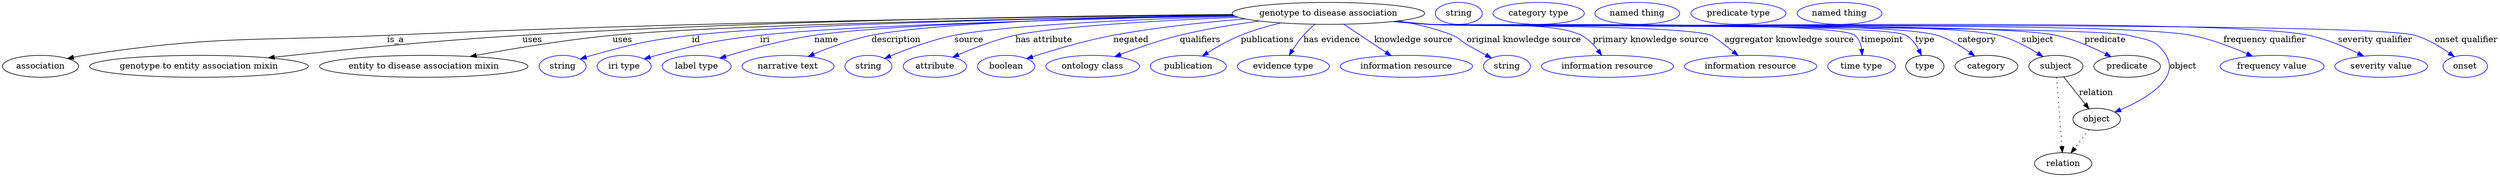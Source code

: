 digraph {
	graph [bb="0,0,4091.4,283"];
	node [label="\N"];
	"genotype to disease association"	[height=0.5,
		label="genotype to disease association",
		pos="2172.4,265",
		width=4.3871];
	association	[height=0.5,
		pos="62.394,178",
		width=1.7332];
	"genotype to disease association" -> association	[label=is_a,
		lp="645.39,221.5",
		pos="e,106.72,190.68 2015.6,262.7 1737,259.87 1137.2,251.52 631.39,229 410.24,219.15 353.31,228.88 134.39,196 128.62,195.13 122.62,194.04 \
116.66,192.82"];
	"genotype to entity association mixin"	[height=0.5,
		pos="322.39,178",
		width=4.9829];
	"genotype to disease association" -> "genotype to entity association mixin"	[label=uses,
		lp="868.89,221.5",
		pos="e,435.95,191.95 2015,263.26 1767.4,261.32 1271.9,254.32 852.39,229 712.97,220.58 553.46,204.68 446.17,193.06"];
	"entity to disease association mixin"	[height=0.5,
		pos="690.39,178",
		width=4.7482];
	"genotype to disease association" -> "entity to disease association mixin"	[label=uses,
		lp="1015.9,221.5",
		pos="e,766.54,194.17 2016.6,261.88 1744.2,257.74 1191.9,247.37 999.39,229 923.68,221.78 838.39,207.51 776.63,196.05"];
	id	[color=blue,
		height=0.5,
		label=string,
		pos="917.39,178",
		width=1.0652];
	"genotype to disease association" -> id	[color=blue,
		label=id,
		lp="1136.4,221.5",
		pos="e,946.37,190.01 2016.6,261.93 1769,258.09 1296.3,248.46 1129.4,229 1055.5,220.39 1037.1,215.79 965.39,196 962.28,195.14 959.08,194.18 \
955.89,193.17",
		style=solid];
	iri	[color=blue,
		height=0.5,
		label="iri type",
		pos="1018.4,178",
		width=1.2277];
	"genotype to disease association" -> iri	[color=blue,
		label=iri,
		lp="1249.4,221.5",
		pos="e,1051.3,190.22 2017.9,261.08 1793.1,256.34 1387,245.77 1241.4,229 1164.9,220.19 1145.9,215.12 1071.4,196 1068,195.13 1064.5,194.17 \
1061.1,193.16",
		style=solid];
	name	[color=blue,
		height=0.5,
		label="label type",
		pos="1137.4,178",
		width=1.5707];
	"genotype to disease association" -> name	[color=blue,
		label=name,
		lp="1350.4,221.5",
		pos="e,1175.4,191.39 2017.5,261.49 1811.5,257.46 1458.4,248.02 1330.4,229 1280.1,221.53 1224,206.17 1185.3,194.44",
		style=solid];
	description	[color=blue,
		height=0.5,
		label="narrative text",
		pos="1287.4,178",
		width=2.0943];
	"genotype to disease association" -> description	[color=blue,
		label=description,
		lp="1463.9,221.5",
		pos="e,1320.1,194.25 2016,262.29 1830.5,259.28 1532.6,251.07 1423.4,229 1390.9,222.43 1355.8,209.37 1329.4,198.24",
		style=solid];
	source	[color=blue,
		height=0.5,
		label=string,
		pos="1419.4,178",
		width=1.0652];
	"genotype to disease association" -> source	[color=blue,
		label=source,
		lp="1583.4,221.5",
		pos="e,1445.8,191.04 2020.1,260.23 1867.7,255.58 1644.2,246.1 1559.4,229 1522.8,221.63 1483,206.65 1455.1,195",
		style=solid];
	"has attribute"	[color=blue,
		height=0.5,
		label=attribute,
		pos="1527.4,178",
		width=1.4443];
	"genotype to disease association" -> "has attribute"	[color=blue,
		label="has attribute",
		lp="1705.4,221.5",
		pos="e,1556.5,193 2024,258.77 1897.4,253.41 1725.6,243.76 1658.4,229 1626.2,221.94 1591.5,208.38 1565.9,197.17",
		style=solid];
	negated	[color=blue,
		height=0.5,
		label=boolean,
		pos="1644.4,178",
		width=1.2999];
	"genotype to disease association" -> negated	[color=blue,
		label=negated,
		lp="1848.4,221.5",
		pos="e,1677.8,190.6 2035.9,255.88 1970.1,250.6 1890.2,242.15 1819.4,229 1773.7,220.52 1722.8,205.29 1687.7,193.86",
		style=solid];
	qualifiers	[color=blue,
		height=0.5,
		label="ontology class",
		pos="1785.4,178",
		width=2.1304];
	"genotype to disease association" -> qualifiers	[color=blue,
		label=qualifiers,
		lp="1961.9,221.5",
		pos="e,1821.8,193.95 2059.2,252.4 2017.7,246.93 1970.6,239.3 1928.4,229 1895.3,220.91 1859,208.18 1831.3,197.59",
		style=solid];
	publications	[color=blue,
		height=0.5,
		label=publication,
		pos="1942.4,178",
		width=1.7332];
	"genotype to disease association" -> publications	[color=blue,
		label=publications,
		lp="2072.4,221.5",
		pos="e,1965.5,194.94 2094.1,249.3 2072.4,244.07 2049.2,237.35 2028.4,229 2009.6,221.46 1990.1,210.36 1974.3,200.54",
		style=solid];
	"has evidence"	[color=blue,
		height=0.5,
		label="evidence type",
		pos="2098.4,178",
		width=2.0943];
	"genotype to disease association" -> "has evidence"	[color=blue,
		label="has evidence",
		lp="2177.9,221.5",
		pos="e,2108,196.05 2150.1,246.9 2143.7,241.51 2137,235.31 2131.4,229 2124.8,221.56 2118.6,212.72 2113.3,204.55",
		style=solid];
	"knowledge source"	[color=blue,
		height=0.5,
		label="information resource",
		pos="2300.4,178",
		width=3.015];
	"genotype to disease association" -> "knowledge source"	[color=blue,
		label="knowledge source",
		lp="2311.9,221.5",
		pos="e,2275.3,195.54 2197.7,247.08 2212.2,237.38 2230.8,224.99 2247.4,214 2253.6,209.85 2260.3,205.43 2266.8,201.18",
		style=solid];
	"original knowledge source"	[color=blue,
		height=0.5,
		label=string,
		pos="2465.4,178",
		width=1.0652];
	"genotype to disease association" -> "original knowledge source"	[color=blue,
		label="original knowledge source",
		lp="2493.4,221.5",
		pos="e,2440,191.77 2287.7,252.62 2317.2,247.45 2348.5,239.93 2376.4,229 2387.8,224.54 2388.9,220.2 2399.4,214 2409.5,208.05 2420.7,201.94 \
2430.9,196.52",
		style=solid];
	"primary knowledge source"	[color=blue,
		height=0.5,
		label="information resource",
		pos="2630.4,178",
		width=3.015];
	"genotype to disease association" -> "primary knowledge source"	[color=blue,
		label="primary knowledge source",
		lp="2701.4,221.5",
		pos="e,2620.7,196.05 2283.7,252.21 2302.3,250.38 2321.4,248.57 2339.4,247 2394.4,242.2 2538,253.85 2587.4,229 2598.4,223.48 2607.7,213.82 \
2614.8,204.45",
		style=solid];
	"aggregator knowledge source"	[color=blue,
		height=0.5,
		label="information resource",
		pos="2865.4,178",
		width=3.015];
	"genotype to disease association" -> "aggregator knowledge source"	[color=blue,
		label="aggregator knowledge source",
		lp="2928.9,221.5",
		pos="e,2844.8,195.87 2281.5,251.91 2300.7,250.05 2320.6,248.32 2339.4,247 2390.5,243.4 2752.2,246.45 2800.4,229 2804.8,227.42 2821.5,\
214.5 2836.9,202.19",
		style=solid];
	timepoint	[color=blue,
		height=0.5,
		label="time type",
		pos="3047.4,178",
		width=1.5346];
	"genotype to disease association" -> timepoint	[color=blue,
		label=timepoint,
		lp="3081.4,221.5",
		pos="e,3048.6,196.1 2280.1,251.83 2299.8,249.95 2320.2,248.22 2339.4,247 2378.1,244.54 3006.5,253.66 3036.4,229 3043.1,223.45 3046.3,\
214.81 3047.7,206.26",
		style=solid];
	type	[height=0.5,
		pos="3151.4,178",
		width=0.86659];
	"genotype to disease association" -> type	[color=blue,
		label=type,
		lp="3151.4,221.5",
		pos="e,3145.7,196.12 2280.1,251.78 2299.8,249.91 2320.2,248.2 2339.4,247 2382.7,244.3 3082.7,250.54 3120.4,229 3129.6,223.73 3136.4,214.5 \
3141.3,205.4",
		style=solid];
	category	[height=0.5,
		pos="3252.4,178",
		width=1.4263];
	"genotype to disease association" -> category	[color=blue,
		label=category,
		lp="3236.9,221.5",
		pos="e,3233.2,194.97 2280.1,251.76 2299.8,249.89 2320.2,248.18 2339.4,247 2431.7,241.31 3082.7,255.2 3171.4,229 3190.7,223.28 3210,211.65 \
3225,201.05",
		style=solid];
	subject	[height=0.5,
		pos="3366.4,178",
		width=1.2277];
	"genotype to disease association" -> subject	[color=blue,
		label=subject,
		lp="3336.4,221.5",
		pos="e,3345.2,194.03 2279.6,251.77 2299.5,249.88 2320,248.17 2339.4,247 2442.9,240.74 3172,255.06 3272.4,229 3295.2,223.07 3318.7,210.6 \
3336.5,199.61",
		style=solid];
	predicate	[height=0.5,
		pos="3483.4,178",
		width=1.5165];
	"genotype to disease association" -> predicate	[color=blue,
		label=predicate,
		lp="3447.4,221.5",
		pos="e,3457,193.81 2279.6,251.74 2299.5,249.85 2320,248.15 2339.4,247 2453.3,240.21 3254.8,252.87 3366.4,229 3394.9,222.9 3425.2,209.77 \
3447.8,198.5",
		style=solid];
	object	[height=0.5,
		pos="3433.4,91",
		width=1.0832];
	"genotype to disease association" -> object	[color=blue,
		label=object,
		lp="3575.4,178",
		pos="e,3463.1,102.71 2279.6,251.71 2299.5,249.83 2320,248.13 2339.4,247 2403,243.27 3423.7,244.9 3485.4,229 3515.6,221.2 3531.3,222.76 \
3547.4,196 3570.6,157.33 3514,124.53 3472.5,106.62",
		style=solid];
	"frequency qualifier"	[color=blue,
		height=0.5,
		label="frequency value",
		pos="3721.4,178",
		width=2.3651];
	"genotype to disease association" -> "frequency qualifier"	[color=blue,
		label="frequency qualifier",
		lp="3709.4,221.5",
		pos="e,3689.2,194.69 2279.2,251.73 2299.2,249.83 2319.9,248.13 2339.4,247 2478,238.96 3452,254.8 3588.4,229 3620.1,223 3654.1,210.08 \
3679.8,198.88",
		style=solid];
	"severity qualifier"	[color=blue,
		height=0.5,
		label="severity value",
		pos="3900.4,178",
		width=2.1123];
	"genotype to disease association" -> "severity qualifier"	[color=blue,
		label="severity qualifier",
		lp="3890.4,221.5",
		pos="e,3871.6,194.83 2279.2,251.7 2299.2,249.81 2319.9,248.11 2339.4,247 2499.4,237.88 3624.5,261.64 3781.4,229 3809.7,223.1 3839.8,210.42 \
3862.6,199.31",
		style=solid];
	"onset qualifier"	[color=blue,
		height=0.5,
		label=onset,
		pos="4037.4,178",
		width=1.011];
	"genotype to disease association" -> "onset qualifier"	[color=blue,
		label="onset qualifier",
		lp="4039.9,221.5",
		pos="e,4019.5,193.83 2279.2,251.68 2299.2,249.79 2319.9,248.1 2339.4,247 2429,241.95 3869.1,253.76 3955.4,229 3975.6,223.2 3995.8,210.96 \
4011.1,200.05",
		style=solid];
	association_type	[color=blue,
		height=0.5,
		label=string,
		pos="2386.4,265",
		width=1.0652];
	association_category	[color=blue,
		height=0.5,
		label="category type",
		pos="2517.4,265",
		width=2.0762];
	subject -> object	[label=relation,
		lp="3432.4,134.5",
		pos="e,3420.7,108.05 3379.3,160.61 3389.3,147.95 3403.3,130.24 3414.5,115.98"];
	relation	[height=0.5,
		pos="3378.4,18",
		width=1.2999];
	subject -> relation	[pos="e,3377.1,36.188 3367.7,159.79 3369.8,132.48 3373.8,78.994 3376.3,46.38",
		style=dotted];
	"genotype to disease association_subject"	[color=blue,
		height=0.5,
		label="named thing",
		pos="2679.4,265",
		width=1.9318];
	"genotype to disease association_predicate"	[color=blue,
		height=0.5,
		label="predicate type",
		pos="2845.4,265",
		width=2.1665];
	object -> relation	[pos="e,3391.2,35.54 3420.9,73.889 3414,64.939 3405.2,53.617 3397.4,43.584",
		style=dotted];
	"genotype to disease association_object"	[color=blue,
		height=0.5,
		label="named thing",
		pos="3011.4,265",
		width=1.9318];
}
